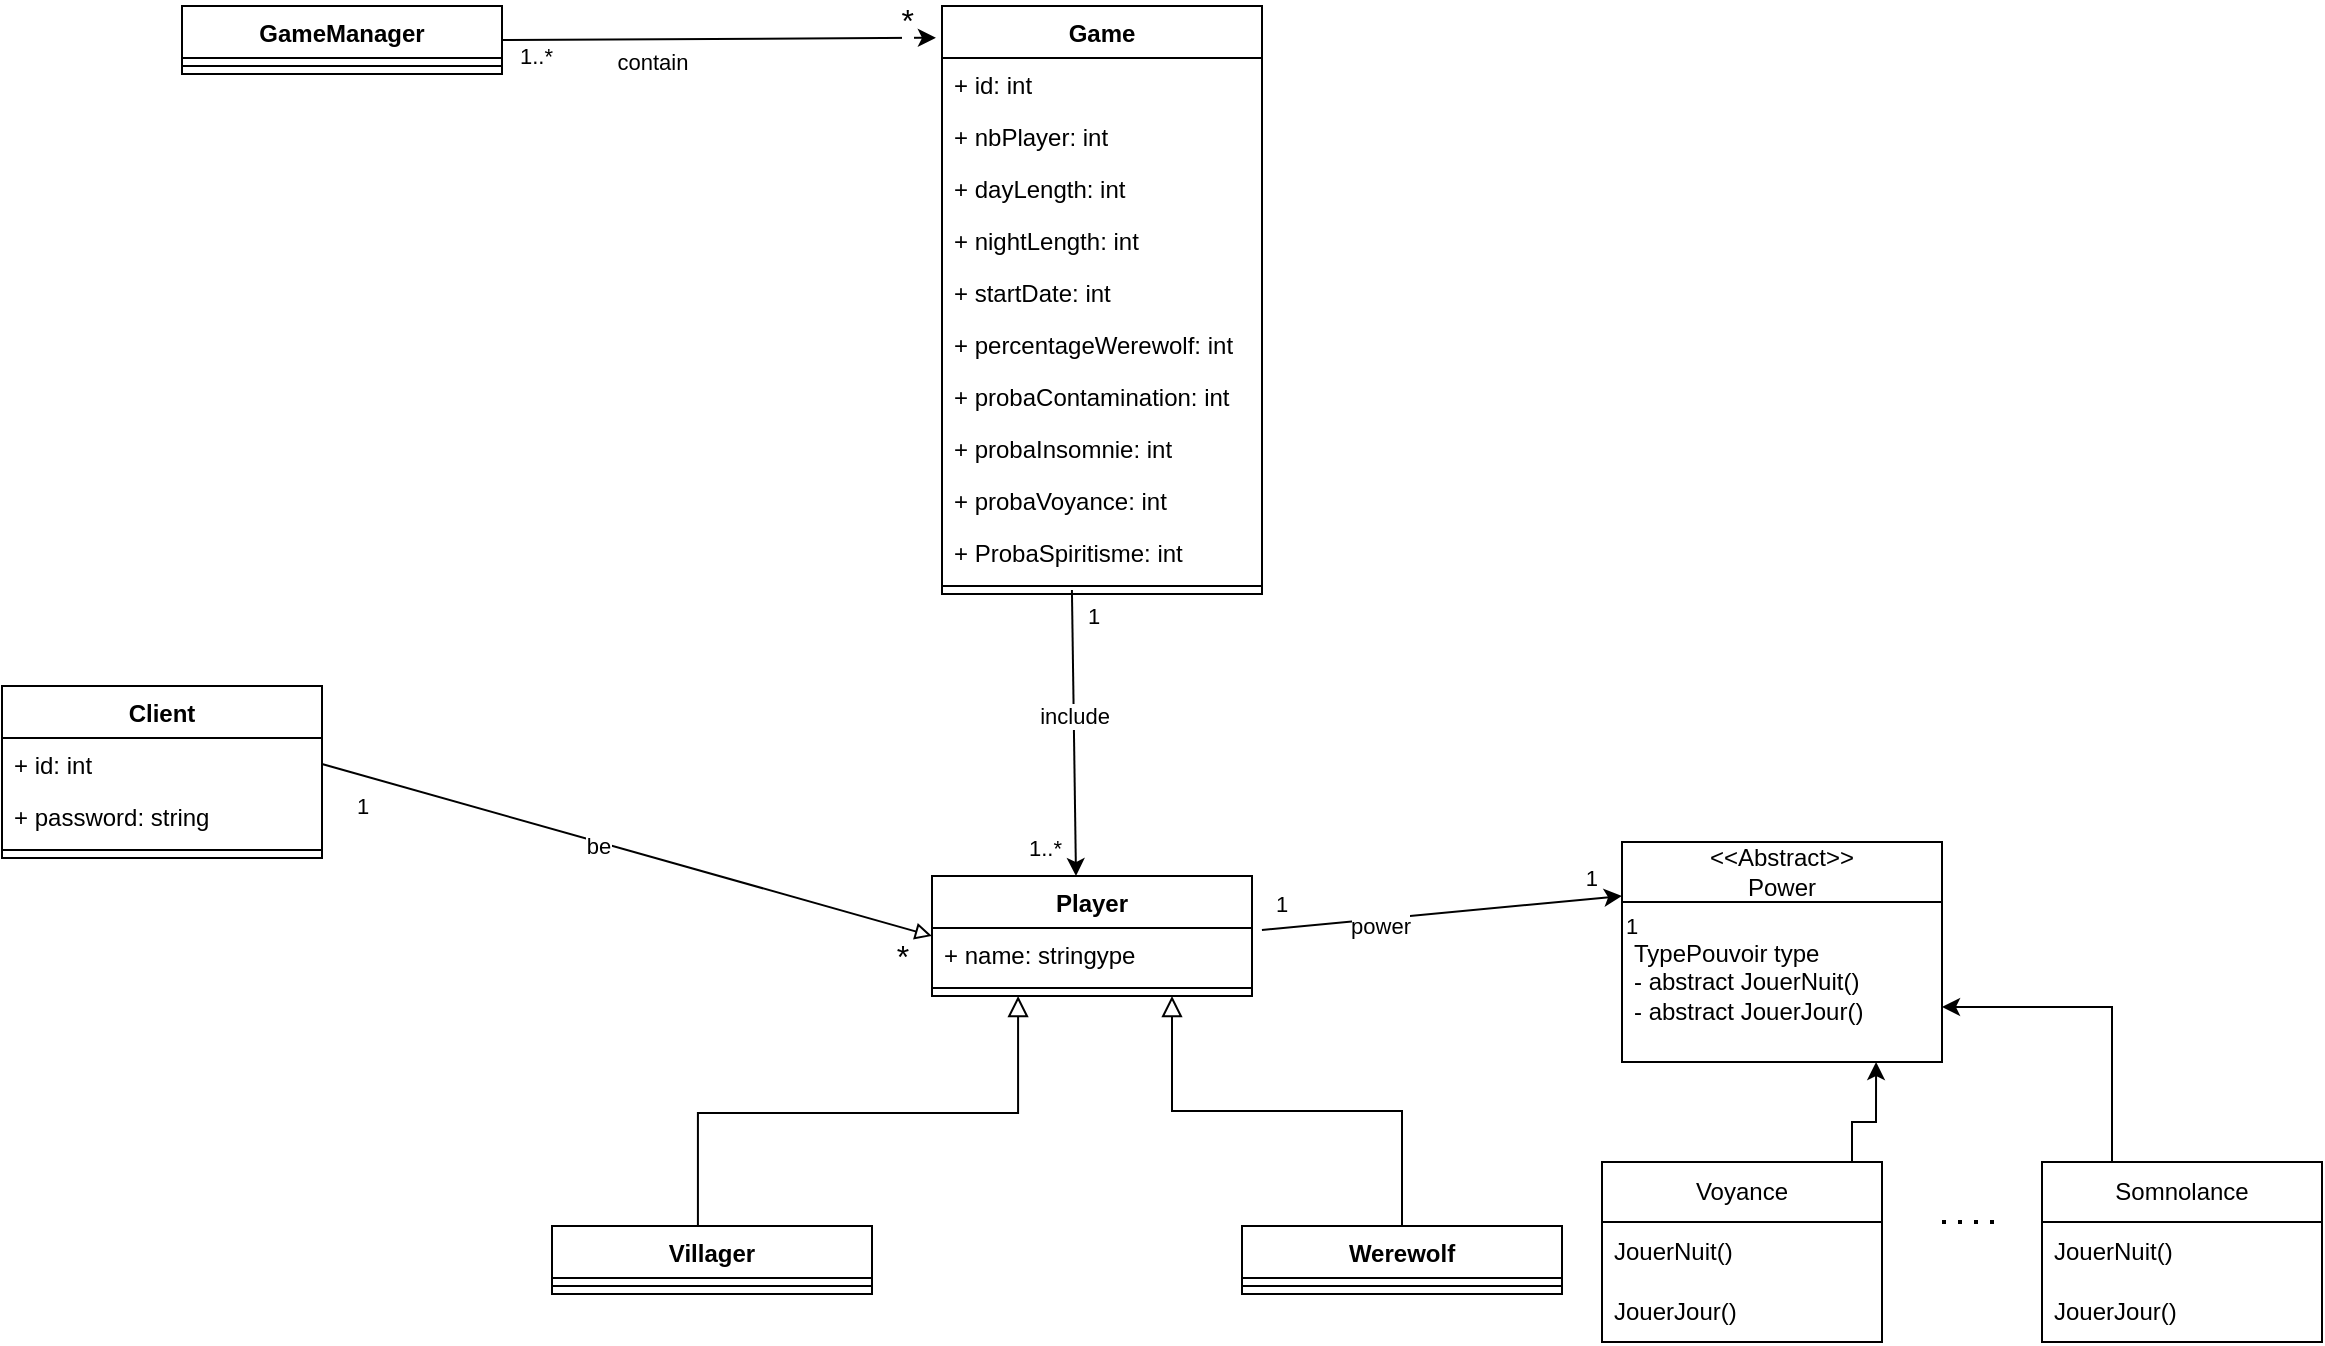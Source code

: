 <mxfile version="21.0.6" type="device"><diagram id="migKeFc_42KSMQu3nTl5" name="Page-1"><mxGraphModel dx="1891" dy="1848" grid="1" gridSize="10" guides="1" tooltips="1" connect="1" arrows="1" fold="1" page="1" pageScale="1" pageWidth="827" pageHeight="1169" math="0" shadow="0"><root><mxCell id="0"/><mxCell id="1" parent="0"/><mxCell id="22" value="" style="endArrow=classic;html=1;exitX=1.031;exitY=0.038;exitDx=0;exitDy=0;entryX=0;entryY=0.5;entryDx=0;entryDy=0;exitPerimeter=0;" parent="1" source="102" edge="1"><mxGeometry relative="1" as="geometry"><mxPoint x="480" y="115" as="sourcePoint"/><mxPoint x="680" y="75" as="targetPoint"/></mxGeometry></mxCell><mxCell id="23" value="power" style="edgeLabel;resizable=0;html=1;align=center;verticalAlign=middle;" parent="22" connectable="0" vertex="1"><mxGeometry relative="1" as="geometry"><mxPoint x="-31" y="6" as="offset"/></mxGeometry></mxCell><mxCell id="24" value="1" style="edgeLabel;resizable=0;html=1;align=left;verticalAlign=bottom;" parent="22" connectable="0" vertex="1"><mxGeometry x="-1" relative="1" as="geometry"><mxPoint x="5" y="-4" as="offset"/></mxGeometry></mxCell><mxCell id="25" value="1" style="edgeLabel;resizable=0;html=1;align=right;verticalAlign=bottom;" parent="22" connectable="0" vertex="1"><mxGeometry x="1" relative="1" as="geometry"><mxPoint x="-12" as="offset"/></mxGeometry></mxCell><mxCell id="26" value="" style="edgeStyle=elbowEdgeStyle;elbow=vertical;endArrow=block;html=1;curved=0;rounded=0;endSize=8;startSize=8;exitX=0.456;exitY=0.059;exitDx=0;exitDy=0;entryX=0.269;entryY=1;entryDx=0;entryDy=0;entryPerimeter=0;endFill=0;exitPerimeter=0;" parent="1" source="99" target="103" edge="1"><mxGeometry width="50" height="50" relative="1" as="geometry"><mxPoint x="220" y="240" as="sourcePoint"/><mxPoint x="380.04" y="132.01" as="targetPoint"/></mxGeometry></mxCell><mxCell id="27" value="" style="edgeStyle=elbowEdgeStyle;elbow=vertical;endArrow=block;html=1;curved=0;rounded=0;endSize=8;startSize=8;entryX=0.75;entryY=1;entryDx=0;entryDy=0;exitX=0.5;exitY=0;exitDx=0;exitDy=0;endFill=0;" parent="1" source="95" target="101" edge="1"><mxGeometry width="50" height="50" relative="1" as="geometry"><mxPoint x="570" y="240" as="sourcePoint"/><mxPoint x="424.98" y="133" as="targetPoint"/></mxGeometry></mxCell><mxCell id="41" value="" style="endArrow=classic;html=1;entryX=0.45;entryY=0;entryDx=0;entryDy=0;exitX=0.406;exitY=0.75;exitDx=0;exitDy=0;exitPerimeter=0;entryPerimeter=0;" parent="1" source="71" target="101" edge="1"><mxGeometry relative="1" as="geometry"><mxPoint x="407.06" y="-37" as="sourcePoint"/><mxPoint x="410" y="70" as="targetPoint"/></mxGeometry></mxCell><mxCell id="42" value="include" style="edgeLabel;resizable=0;html=1;align=center;verticalAlign=middle;" parent="41" connectable="0" vertex="1"><mxGeometry relative="1" as="geometry"><mxPoint y="-9" as="offset"/></mxGeometry></mxCell><mxCell id="43" value="1" style="edgeLabel;resizable=0;html=1;align=left;verticalAlign=bottom;" parent="41" connectable="0" vertex="1"><mxGeometry x="-1" relative="1" as="geometry"><mxPoint x="6" y="21" as="offset"/></mxGeometry></mxCell><mxCell id="44" value="1..*" style="edgeLabel;resizable=0;html=1;align=right;verticalAlign=bottom;" parent="41" connectable="0" vertex="1"><mxGeometry x="1" relative="1" as="geometry"><mxPoint x="-6" y="-5" as="offset"/></mxGeometry></mxCell><mxCell id="54" value="" style="endArrow=classic;html=1;entryX=-0.019;entryY=0.054;entryDx=0;entryDy=0;entryPerimeter=0;exitX=1;exitY=0.5;exitDx=0;exitDy=0;" parent="1" source="82" target="69" edge="1"><mxGeometry relative="1" as="geometry"><mxPoint x="120" y="-355" as="sourcePoint"/><mxPoint x="334.96" y="-352.84" as="targetPoint"/></mxGeometry></mxCell><mxCell id="55" value="contain" style="edgeLabel;resizable=0;html=1;align=center;verticalAlign=middle;" parent="54" connectable="0" vertex="1"><mxGeometry relative="1" as="geometry"><mxPoint x="-34" y="11" as="offset"/></mxGeometry></mxCell><mxCell id="56" value="1..*" style="edgeLabel;resizable=0;html=1;align=left;verticalAlign=bottom;" parent="54" connectable="0" vertex="1"><mxGeometry x="-1" relative="1" as="geometry"><mxPoint x="7" y="16" as="offset"/></mxGeometry></mxCell><mxCell id="57" value="&lt;font style=&quot;font-size: 16px;&quot;&gt;*&lt;/font&gt;" style="edgeLabel;resizable=0;html=1;align=right;verticalAlign=bottom;" parent="54" connectable="0" vertex="1"><mxGeometry x="1" relative="1" as="geometry"><mxPoint x="-10" y="3" as="offset"/></mxGeometry></mxCell><mxCell id="65" style="edgeStyle=none;html=1;exitX=1;exitY=0.5;exitDx=0;exitDy=0;entryX=0;entryY=0.5;entryDx=0;entryDy=0;fontSize=11;endArrow=block;endFill=0;" parent="1" source="87" target="101" edge="1"><mxGeometry relative="1" as="geometry"><mxPoint x="33" y="15" as="sourcePoint"/><mxPoint x="340" y="85" as="targetPoint"/></mxGeometry></mxCell><mxCell id="66" value="be" style="edgeLabel;html=1;align=center;verticalAlign=middle;resizable=0;points=[];fontSize=11;" parent="65" vertex="1" connectable="0"><mxGeometry x="-0.091" y="-2" relative="1" as="geometry"><mxPoint as="offset"/></mxGeometry></mxCell><mxCell id="67" value="1" style="text;html=1;align=center;verticalAlign=middle;resizable=0;points=[];autosize=1;strokeColor=none;fillColor=none;fontSize=11;" parent="1" vertex="1"><mxGeometry x="35" y="15" width="30" height="30" as="geometry"/></mxCell><mxCell id="68" value="&lt;font style=&quot;font-size: 16px;&quot;&gt;*&lt;/font&gt;" style="text;html=1;align=center;verticalAlign=middle;resizable=0;points=[];autosize=1;strokeColor=none;fillColor=none;fontSize=11;" parent="1" vertex="1"><mxGeometry x="305" y="90" width="30" height="30" as="geometry"/></mxCell><mxCell id="69" value="Game" style="swimlane;fontStyle=1;align=center;verticalAlign=top;childLayout=stackLayout;horizontal=1;startSize=26;horizontalStack=0;resizeParent=1;resizeParentMax=0;resizeLast=0;collapsible=1;marginBottom=0;" parent="1" vertex="1"><mxGeometry x="340" y="-370" width="160" height="294" as="geometry"/></mxCell><mxCell id="70" value="+ id: int" style="text;strokeColor=none;fillColor=none;align=left;verticalAlign=top;spacingLeft=4;spacingRight=4;overflow=hidden;rotatable=0;points=[[0,0.5],[1,0.5]];portConstraint=eastwest;" parent="69" vertex="1"><mxGeometry y="26" width="160" height="26" as="geometry"/></mxCell><mxCell id="73" value="+ nbPlayer: int" style="text;strokeColor=none;fillColor=none;align=left;verticalAlign=top;spacingLeft=4;spacingRight=4;overflow=hidden;rotatable=0;points=[[0,0.5],[1,0.5]];portConstraint=eastwest;" parent="69" vertex="1"><mxGeometry y="52" width="160" height="26" as="geometry"/></mxCell><mxCell id="74" value="+ dayLength: int" style="text;strokeColor=none;fillColor=none;align=left;verticalAlign=top;spacingLeft=4;spacingRight=4;overflow=hidden;rotatable=0;points=[[0,0.5],[1,0.5]];portConstraint=eastwest;" parent="69" vertex="1"><mxGeometry y="78" width="160" height="26" as="geometry"/></mxCell><mxCell id="75" value="+ nightLength: int" style="text;strokeColor=none;fillColor=none;align=left;verticalAlign=top;spacingLeft=4;spacingRight=4;overflow=hidden;rotatable=0;points=[[0,0.5],[1,0.5]];portConstraint=eastwest;" parent="69" vertex="1"><mxGeometry y="104" width="160" height="26" as="geometry"/></mxCell><mxCell id="76" value="+ startDate: int" style="text;strokeColor=none;fillColor=none;align=left;verticalAlign=top;spacingLeft=4;spacingRight=4;overflow=hidden;rotatable=0;points=[[0,0.5],[1,0.5]];portConstraint=eastwest;" parent="69" vertex="1"><mxGeometry y="130" width="160" height="26" as="geometry"/></mxCell><mxCell id="77" value="+ percentageWerewolf: int" style="text;strokeColor=none;fillColor=none;align=left;verticalAlign=top;spacingLeft=4;spacingRight=4;overflow=hidden;rotatable=0;points=[[0,0.5],[1,0.5]];portConstraint=eastwest;" parent="69" vertex="1"><mxGeometry y="156" width="160" height="26" as="geometry"/></mxCell><mxCell id="78" value="+ probaContamination: int" style="text;strokeColor=none;fillColor=none;align=left;verticalAlign=top;spacingLeft=4;spacingRight=4;overflow=hidden;rotatable=0;points=[[0,0.5],[1,0.5]];portConstraint=eastwest;" parent="69" vertex="1"><mxGeometry y="182" width="160" height="26" as="geometry"/></mxCell><mxCell id="79" value="+ probaInsomnie: int" style="text;strokeColor=none;fillColor=none;align=left;verticalAlign=top;spacingLeft=4;spacingRight=4;overflow=hidden;rotatable=0;points=[[0,0.5],[1,0.5]];portConstraint=eastwest;" parent="69" vertex="1"><mxGeometry y="208" width="160" height="26" as="geometry"/></mxCell><mxCell id="80" value="+ probaVoyance: int" style="text;strokeColor=none;fillColor=none;align=left;verticalAlign=top;spacingLeft=4;spacingRight=4;overflow=hidden;rotatable=0;points=[[0,0.5],[1,0.5]];portConstraint=eastwest;" parent="69" vertex="1"><mxGeometry y="234" width="160" height="26" as="geometry"/></mxCell><mxCell id="81" value="+ ProbaSpiritisme: int" style="text;strokeColor=none;fillColor=none;align=left;verticalAlign=top;spacingLeft=4;spacingRight=4;overflow=hidden;rotatable=0;points=[[0,0.5],[1,0.5]];portConstraint=eastwest;" parent="69" vertex="1"><mxGeometry y="260" width="160" height="26" as="geometry"/></mxCell><mxCell id="71" value="" style="line;strokeWidth=1;fillColor=none;align=left;verticalAlign=middle;spacingTop=-1;spacingLeft=3;spacingRight=3;rotatable=0;labelPosition=right;points=[];portConstraint=eastwest;strokeColor=inherit;" parent="69" vertex="1"><mxGeometry y="286" width="160" height="8" as="geometry"/></mxCell><mxCell id="82" value="GameManager" style="swimlane;fontStyle=1;align=center;verticalAlign=top;childLayout=stackLayout;horizontal=1;startSize=26;horizontalStack=0;resizeParent=1;resizeParentMax=0;resizeLast=0;collapsible=1;marginBottom=0;" parent="1" vertex="1"><mxGeometry x="-40" y="-370" width="160" height="34" as="geometry"/></mxCell><mxCell id="84" value="" style="line;strokeWidth=1;fillColor=none;align=left;verticalAlign=middle;spacingTop=-1;spacingLeft=3;spacingRight=3;rotatable=0;labelPosition=right;points=[];portConstraint=eastwest;strokeColor=inherit;" parent="82" vertex="1"><mxGeometry y="26" width="160" height="8" as="geometry"/></mxCell><mxCell id="86" value="Client" style="swimlane;fontStyle=1;align=center;verticalAlign=top;childLayout=stackLayout;horizontal=1;startSize=26;horizontalStack=0;resizeParent=1;resizeParentMax=0;resizeLast=0;collapsible=1;marginBottom=0;" parent="1" vertex="1"><mxGeometry x="-130" y="-30" width="160" height="86" as="geometry"/></mxCell><mxCell id="87" value="+ id: int" style="text;strokeColor=none;fillColor=none;align=left;verticalAlign=top;spacingLeft=4;spacingRight=4;overflow=hidden;rotatable=0;points=[[0,0.5],[1,0.5]];portConstraint=eastwest;" parent="86" vertex="1"><mxGeometry y="26" width="160" height="26" as="geometry"/></mxCell><mxCell id="90" value="+ password: string" style="text;strokeColor=none;fillColor=none;align=left;verticalAlign=top;spacingLeft=4;spacingRight=4;overflow=hidden;rotatable=0;points=[[0,0.5],[1,0.5]];portConstraint=eastwest;" parent="86" vertex="1"><mxGeometry y="52" width="160" height="26" as="geometry"/></mxCell><mxCell id="88" value="" style="line;strokeWidth=1;fillColor=none;align=left;verticalAlign=middle;spacingTop=-1;spacingLeft=3;spacingRight=3;rotatable=0;labelPosition=right;points=[];portConstraint=eastwest;strokeColor=inherit;" parent="86" vertex="1"><mxGeometry y="78" width="160" height="8" as="geometry"/></mxCell><mxCell id="95" value="Werewolf" style="swimlane;fontStyle=1;align=center;verticalAlign=top;childLayout=stackLayout;horizontal=1;startSize=26;horizontalStack=0;resizeParent=1;resizeParentMax=0;resizeLast=0;collapsible=1;marginBottom=0;" parent="1" vertex="1"><mxGeometry x="490" y="240" width="160" height="34" as="geometry"/></mxCell><mxCell id="97" value="" style="line;strokeWidth=1;fillColor=none;align=left;verticalAlign=middle;spacingTop=-1;spacingLeft=3;spacingRight=3;rotatable=0;labelPosition=right;points=[];portConstraint=eastwest;strokeColor=inherit;" parent="95" vertex="1"><mxGeometry y="26" width="160" height="8" as="geometry"/></mxCell><mxCell id="99" value="Villager" style="swimlane;fontStyle=1;align=center;verticalAlign=top;childLayout=stackLayout;horizontal=1;startSize=26;horizontalStack=0;resizeParent=1;resizeParentMax=0;resizeLast=0;collapsible=1;marginBottom=0;" parent="1" vertex="1"><mxGeometry x="145" y="240" width="160" height="34" as="geometry"/></mxCell><mxCell id="100" value="" style="line;strokeWidth=1;fillColor=none;align=left;verticalAlign=middle;spacingTop=-1;spacingLeft=3;spacingRight=3;rotatable=0;labelPosition=right;points=[];portConstraint=eastwest;strokeColor=inherit;" parent="99" vertex="1"><mxGeometry y="26" width="160" height="8" as="geometry"/></mxCell><mxCell id="101" value="Player" style="swimlane;fontStyle=1;align=center;verticalAlign=top;childLayout=stackLayout;horizontal=1;startSize=26;horizontalStack=0;resizeParent=1;resizeParentMax=0;resizeLast=0;collapsible=1;marginBottom=0;" parent="1" vertex="1"><mxGeometry x="335" y="65" width="160" height="60" as="geometry"/></mxCell><mxCell id="102" value="+ name: stringype" style="text;strokeColor=none;fillColor=none;align=left;verticalAlign=top;spacingLeft=4;spacingRight=4;overflow=hidden;rotatable=0;points=[[0,0.5],[1,0.5]];portConstraint=eastwest;" parent="101" vertex="1"><mxGeometry y="26" width="160" height="26" as="geometry"/></mxCell><mxCell id="103" value="" style="line;strokeWidth=1;fillColor=none;align=left;verticalAlign=middle;spacingTop=-1;spacingLeft=3;spacingRight=3;rotatable=0;labelPosition=right;points=[];portConstraint=eastwest;strokeColor=inherit;" parent="101" vertex="1"><mxGeometry y="52" width="160" height="8" as="geometry"/></mxCell><mxCell id="1eXViz32mnvcrCB_9GFa-104" value="&amp;lt;&amp;lt;Abstract&amp;gt;&amp;gt;&lt;br&gt;Power" style="swimlane;fontStyle=0;childLayout=stackLayout;horizontal=1;startSize=30;horizontalStack=0;resizeParent=1;resizeParentMax=0;resizeLast=0;collapsible=1;marginBottom=0;whiteSpace=wrap;html=1;" vertex="1" parent="1"><mxGeometry x="680" y="48" width="160" height="110" as="geometry"/></mxCell><mxCell id="1eXViz32mnvcrCB_9GFa-105" value="TypePouvoir type&lt;br&gt;&lt;div&gt;- abstract JouerNuit() &lt;/div&gt;&lt;div&gt;- abstract JouerJour()&lt;/div&gt;" style="text;strokeColor=none;fillColor=none;align=left;verticalAlign=middle;spacingLeft=4;spacingRight=4;overflow=hidden;points=[[0,0.5],[1,0.5]];portConstraint=eastwest;rotatable=0;whiteSpace=wrap;html=1;" vertex="1" parent="1eXViz32mnvcrCB_9GFa-104"><mxGeometry y="30" width="160" height="80" as="geometry"/></mxCell><mxCell id="1eXViz32mnvcrCB_9GFa-106" value="1" style="edgeLabel;resizable=0;html=1;align=left;verticalAlign=bottom;" connectable="0" vertex="1" parent="1"><mxGeometry x="680.04" y="98" as="geometry"/></mxCell><mxCell id="1eXViz32mnvcrCB_9GFa-107" style="edgeStyle=orthogonalEdgeStyle;rounded=0;orthogonalLoop=1;jettySize=auto;html=1;exitX=0.25;exitY=0;exitDx=0;exitDy=0;entryX=0.794;entryY=1;entryDx=0;entryDy=0;entryPerimeter=0;" edge="1" parent="1" source="1eXViz32mnvcrCB_9GFa-108" target="1eXViz32mnvcrCB_9GFa-105"><mxGeometry relative="1" as="geometry"><Array as="points"><mxPoint x="795" y="188"/><mxPoint x="807" y="188"/></Array></mxGeometry></mxCell><mxCell id="1eXViz32mnvcrCB_9GFa-108" value="Voyance" style="swimlane;fontStyle=0;childLayout=stackLayout;horizontal=1;startSize=30;horizontalStack=0;resizeParent=1;resizeParentMax=0;resizeLast=0;collapsible=1;marginBottom=0;whiteSpace=wrap;html=1;" vertex="1" parent="1"><mxGeometry x="670" y="208" width="140" height="90" as="geometry"/></mxCell><mxCell id="1eXViz32mnvcrCB_9GFa-109" value="JouerNuit()" style="text;strokeColor=none;fillColor=none;align=left;verticalAlign=middle;spacingLeft=4;spacingRight=4;overflow=hidden;points=[[0,0.5],[1,0.5]];portConstraint=eastwest;rotatable=0;whiteSpace=wrap;html=1;" vertex="1" parent="1eXViz32mnvcrCB_9GFa-108"><mxGeometry y="30" width="140" height="30" as="geometry"/></mxCell><mxCell id="1eXViz32mnvcrCB_9GFa-110" value="JouerJour()" style="text;strokeColor=none;fillColor=none;align=left;verticalAlign=middle;spacingLeft=4;spacingRight=4;overflow=hidden;points=[[0,0.5],[1,0.5]];portConstraint=eastwest;rotatable=0;whiteSpace=wrap;html=1;" vertex="1" parent="1eXViz32mnvcrCB_9GFa-108"><mxGeometry y="60" width="140" height="30" as="geometry"/></mxCell><mxCell id="1eXViz32mnvcrCB_9GFa-111" style="edgeStyle=orthogonalEdgeStyle;rounded=0;orthogonalLoop=1;jettySize=auto;html=1;exitX=0.25;exitY=0;exitDx=0;exitDy=0;entryX=1;entryY=0.75;entryDx=0;entryDy=0;" edge="1" parent="1" source="1eXViz32mnvcrCB_9GFa-112" target="1eXViz32mnvcrCB_9GFa-104"><mxGeometry relative="1" as="geometry"/></mxCell><mxCell id="1eXViz32mnvcrCB_9GFa-112" value="Somnolance" style="swimlane;fontStyle=0;childLayout=stackLayout;horizontal=1;startSize=30;horizontalStack=0;resizeParent=1;resizeParentMax=0;resizeLast=0;collapsible=1;marginBottom=0;whiteSpace=wrap;html=1;" vertex="1" parent="1"><mxGeometry x="890" y="208" width="140" height="90" as="geometry"/></mxCell><mxCell id="1eXViz32mnvcrCB_9GFa-113" value="JouerNuit()" style="text;strokeColor=none;fillColor=none;align=left;verticalAlign=middle;spacingLeft=4;spacingRight=4;overflow=hidden;points=[[0,0.5],[1,0.5]];portConstraint=eastwest;rotatable=0;whiteSpace=wrap;html=1;" vertex="1" parent="1eXViz32mnvcrCB_9GFa-112"><mxGeometry y="30" width="140" height="30" as="geometry"/></mxCell><mxCell id="1eXViz32mnvcrCB_9GFa-114" value="JouerJour()" style="text;strokeColor=none;fillColor=none;align=left;verticalAlign=middle;spacingLeft=4;spacingRight=4;overflow=hidden;points=[[0,0.5],[1,0.5]];portConstraint=eastwest;rotatable=0;whiteSpace=wrap;html=1;" vertex="1" parent="1eXViz32mnvcrCB_9GFa-112"><mxGeometry y="60" width="140" height="30" as="geometry"/></mxCell><mxCell id="1eXViz32mnvcrCB_9GFa-115" value="" style="endArrow=none;dashed=1;html=1;dashPattern=1 3;strokeWidth=2;rounded=0;" edge="1" parent="1"><mxGeometry width="50" height="50" relative="1" as="geometry"><mxPoint x="840" y="238" as="sourcePoint"/><mxPoint x="870" y="238" as="targetPoint"/></mxGeometry></mxCell></root></mxGraphModel></diagram></mxfile>